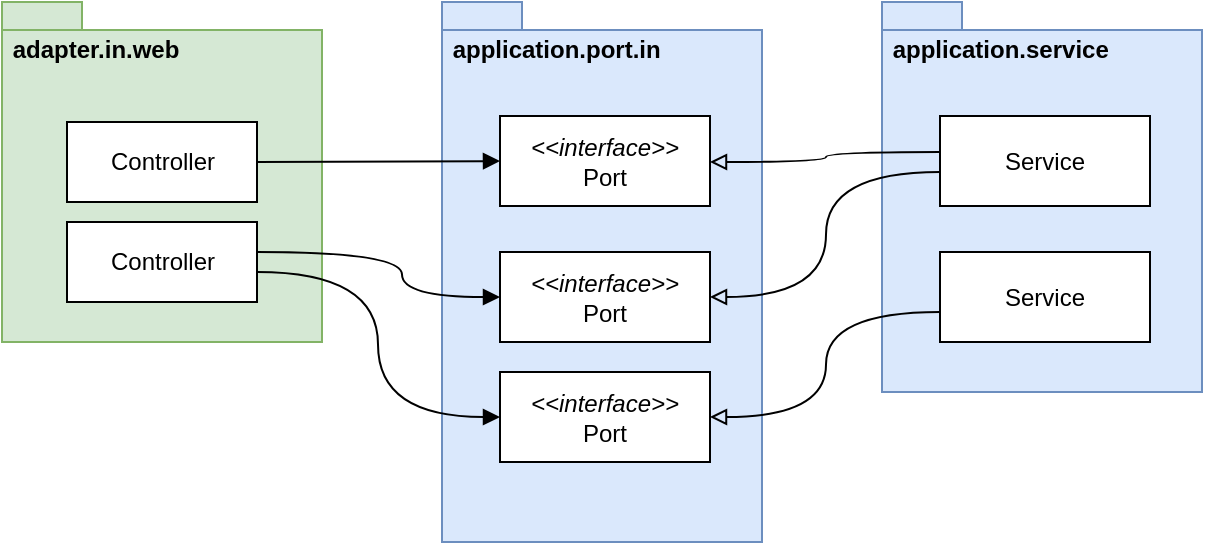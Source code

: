 <mxfile version="24.6.4" type="device">
  <diagram name="페이지-1" id="RAh8_sxu75sLdU9MKNe5">
    <mxGraphModel dx="1114" dy="894" grid="1" gridSize="10" guides="1" tooltips="1" connect="1" arrows="1" fold="1" page="1" pageScale="1" pageWidth="827" pageHeight="1169" math="0" shadow="0">
      <root>
        <mxCell id="0" />
        <mxCell id="1" parent="0" />
        <mxCell id="IrntbcnNsGowv6okxOb3-1" value="&amp;nbsp;application.port.in" style="shape=folder;fontStyle=1;spacingTop=10;tabWidth=40;tabHeight=14;tabPosition=left;html=1;whiteSpace=wrap;verticalAlign=top;align=left;fillColor=#dae8fc;strokeColor=#6c8ebf;" vertex="1" parent="1">
          <mxGeometry x="280" y="65" width="160" height="270" as="geometry" />
        </mxCell>
        <mxCell id="IrntbcnNsGowv6okxOb3-3" value="&lt;div&gt;&lt;i&gt;&amp;lt;&amp;lt;interface&amp;gt;&amp;gt;&lt;/i&gt;&lt;/div&gt;Port" style="rounded=0;whiteSpace=wrap;html=1;" vertex="1" parent="1">
          <mxGeometry x="309" y="122" width="105" height="45" as="geometry" />
        </mxCell>
        <mxCell id="IrntbcnNsGowv6okxOb3-5" value="&amp;nbsp;adapter.in.web" style="shape=folder;fontStyle=1;spacingTop=10;tabWidth=40;tabHeight=14;tabPosition=left;html=1;whiteSpace=wrap;verticalAlign=top;align=left;fillColor=#d5e8d4;strokeColor=#82b366;" vertex="1" parent="1">
          <mxGeometry x="60" y="65" width="160" height="170" as="geometry" />
        </mxCell>
        <mxCell id="IrntbcnNsGowv6okxOb3-14" style="edgeStyle=orthogonalEdgeStyle;rounded=0;orthogonalLoop=1;jettySize=auto;html=1;endArrow=block;endFill=1;curved=1;" edge="1" parent="1" source="IrntbcnNsGowv6okxOb3-6" target="IrntbcnNsGowv6okxOb3-3">
          <mxGeometry relative="1" as="geometry" />
        </mxCell>
        <mxCell id="IrntbcnNsGowv6okxOb3-6" value="Controller" style="rounded=0;whiteSpace=wrap;html=1;" vertex="1" parent="1">
          <mxGeometry x="92.5" y="125" width="95" height="40" as="geometry" />
        </mxCell>
        <mxCell id="IrntbcnNsGowv6okxOb3-15" style="edgeStyle=orthogonalEdgeStyle;rounded=0;orthogonalLoop=1;jettySize=auto;html=1;entryX=0;entryY=0.5;entryDx=0;entryDy=0;endArrow=block;endFill=1;curved=1;" edge="1" parent="1" source="IrntbcnNsGowv6okxOb3-7" target="IrntbcnNsGowv6okxOb3-8">
          <mxGeometry relative="1" as="geometry">
            <Array as="points">
              <mxPoint x="260" y="190" />
              <mxPoint x="260" y="213" />
            </Array>
          </mxGeometry>
        </mxCell>
        <mxCell id="IrntbcnNsGowv6okxOb3-16" style="edgeStyle=orthogonalEdgeStyle;rounded=0;orthogonalLoop=1;jettySize=auto;html=1;entryX=0;entryY=0.5;entryDx=0;entryDy=0;endArrow=block;endFill=1;curved=1;" edge="1" parent="1" source="IrntbcnNsGowv6okxOb3-7" target="IrntbcnNsGowv6okxOb3-9">
          <mxGeometry relative="1" as="geometry">
            <Array as="points">
              <mxPoint x="248" y="200" />
              <mxPoint x="248" y="273" />
            </Array>
          </mxGeometry>
        </mxCell>
        <mxCell id="IrntbcnNsGowv6okxOb3-7" value="Controller" style="rounded=0;whiteSpace=wrap;html=1;" vertex="1" parent="1">
          <mxGeometry x="92.5" y="175" width="95" height="40" as="geometry" />
        </mxCell>
        <mxCell id="IrntbcnNsGowv6okxOb3-8" value="&lt;div&gt;&lt;i&gt;&amp;lt;&amp;lt;interface&amp;gt;&amp;gt;&lt;/i&gt;&lt;/div&gt;Port" style="rounded=0;whiteSpace=wrap;html=1;" vertex="1" parent="1">
          <mxGeometry x="309" y="190" width="105" height="45" as="geometry" />
        </mxCell>
        <mxCell id="IrntbcnNsGowv6okxOb3-9" value="&lt;div&gt;&lt;i&gt;&amp;lt;&amp;lt;interface&amp;gt;&amp;gt;&lt;/i&gt;&lt;/div&gt;Port" style="rounded=0;whiteSpace=wrap;html=1;" vertex="1" parent="1">
          <mxGeometry x="309" y="250" width="105" height="45" as="geometry" />
        </mxCell>
        <mxCell id="IrntbcnNsGowv6okxOb3-10" value="&amp;nbsp;application.service" style="shape=folder;fontStyle=1;spacingTop=10;tabWidth=40;tabHeight=14;tabPosition=left;html=1;whiteSpace=wrap;verticalAlign=top;align=left;fillColor=#dae8fc;strokeColor=#6c8ebf;" vertex="1" parent="1">
          <mxGeometry x="500" y="65" width="160" height="195" as="geometry" />
        </mxCell>
        <mxCell id="IrntbcnNsGowv6okxOb3-17" style="edgeStyle=orthogonalEdgeStyle;rounded=0;orthogonalLoop=1;jettySize=auto;html=1;endArrow=block;endFill=0;curved=1;" edge="1" parent="1" source="IrntbcnNsGowv6okxOb3-11" target="IrntbcnNsGowv6okxOb3-3">
          <mxGeometry relative="1" as="geometry">
            <Array as="points">
              <mxPoint x="472" y="140" />
              <mxPoint x="472" y="145" />
            </Array>
          </mxGeometry>
        </mxCell>
        <mxCell id="IrntbcnNsGowv6okxOb3-18" style="edgeStyle=orthogonalEdgeStyle;rounded=0;orthogonalLoop=1;jettySize=auto;html=1;entryX=1;entryY=0.5;entryDx=0;entryDy=0;endArrow=block;endFill=0;curved=1;" edge="1" parent="1" source="IrntbcnNsGowv6okxOb3-11" target="IrntbcnNsGowv6okxOb3-8">
          <mxGeometry relative="1" as="geometry">
            <Array as="points">
              <mxPoint x="472" y="150" />
              <mxPoint x="472" y="213" />
            </Array>
          </mxGeometry>
        </mxCell>
        <mxCell id="IrntbcnNsGowv6okxOb3-11" value="Service" style="rounded=0;whiteSpace=wrap;html=1;" vertex="1" parent="1">
          <mxGeometry x="529" y="122" width="105" height="45" as="geometry" />
        </mxCell>
        <mxCell id="IrntbcnNsGowv6okxOb3-19" style="edgeStyle=orthogonalEdgeStyle;rounded=0;orthogonalLoop=1;jettySize=auto;html=1;entryX=1;entryY=0.5;entryDx=0;entryDy=0;endArrow=block;endFill=0;curved=1;" edge="1" parent="1" source="IrntbcnNsGowv6okxOb3-12" target="IrntbcnNsGowv6okxOb3-9">
          <mxGeometry relative="1" as="geometry">
            <Array as="points">
              <mxPoint x="472" y="220" />
              <mxPoint x="472" y="273" />
            </Array>
          </mxGeometry>
        </mxCell>
        <mxCell id="IrntbcnNsGowv6okxOb3-12" value="Service" style="rounded=0;whiteSpace=wrap;html=1;" vertex="1" parent="1">
          <mxGeometry x="529" y="190" width="105" height="45" as="geometry" />
        </mxCell>
      </root>
    </mxGraphModel>
  </diagram>
</mxfile>
